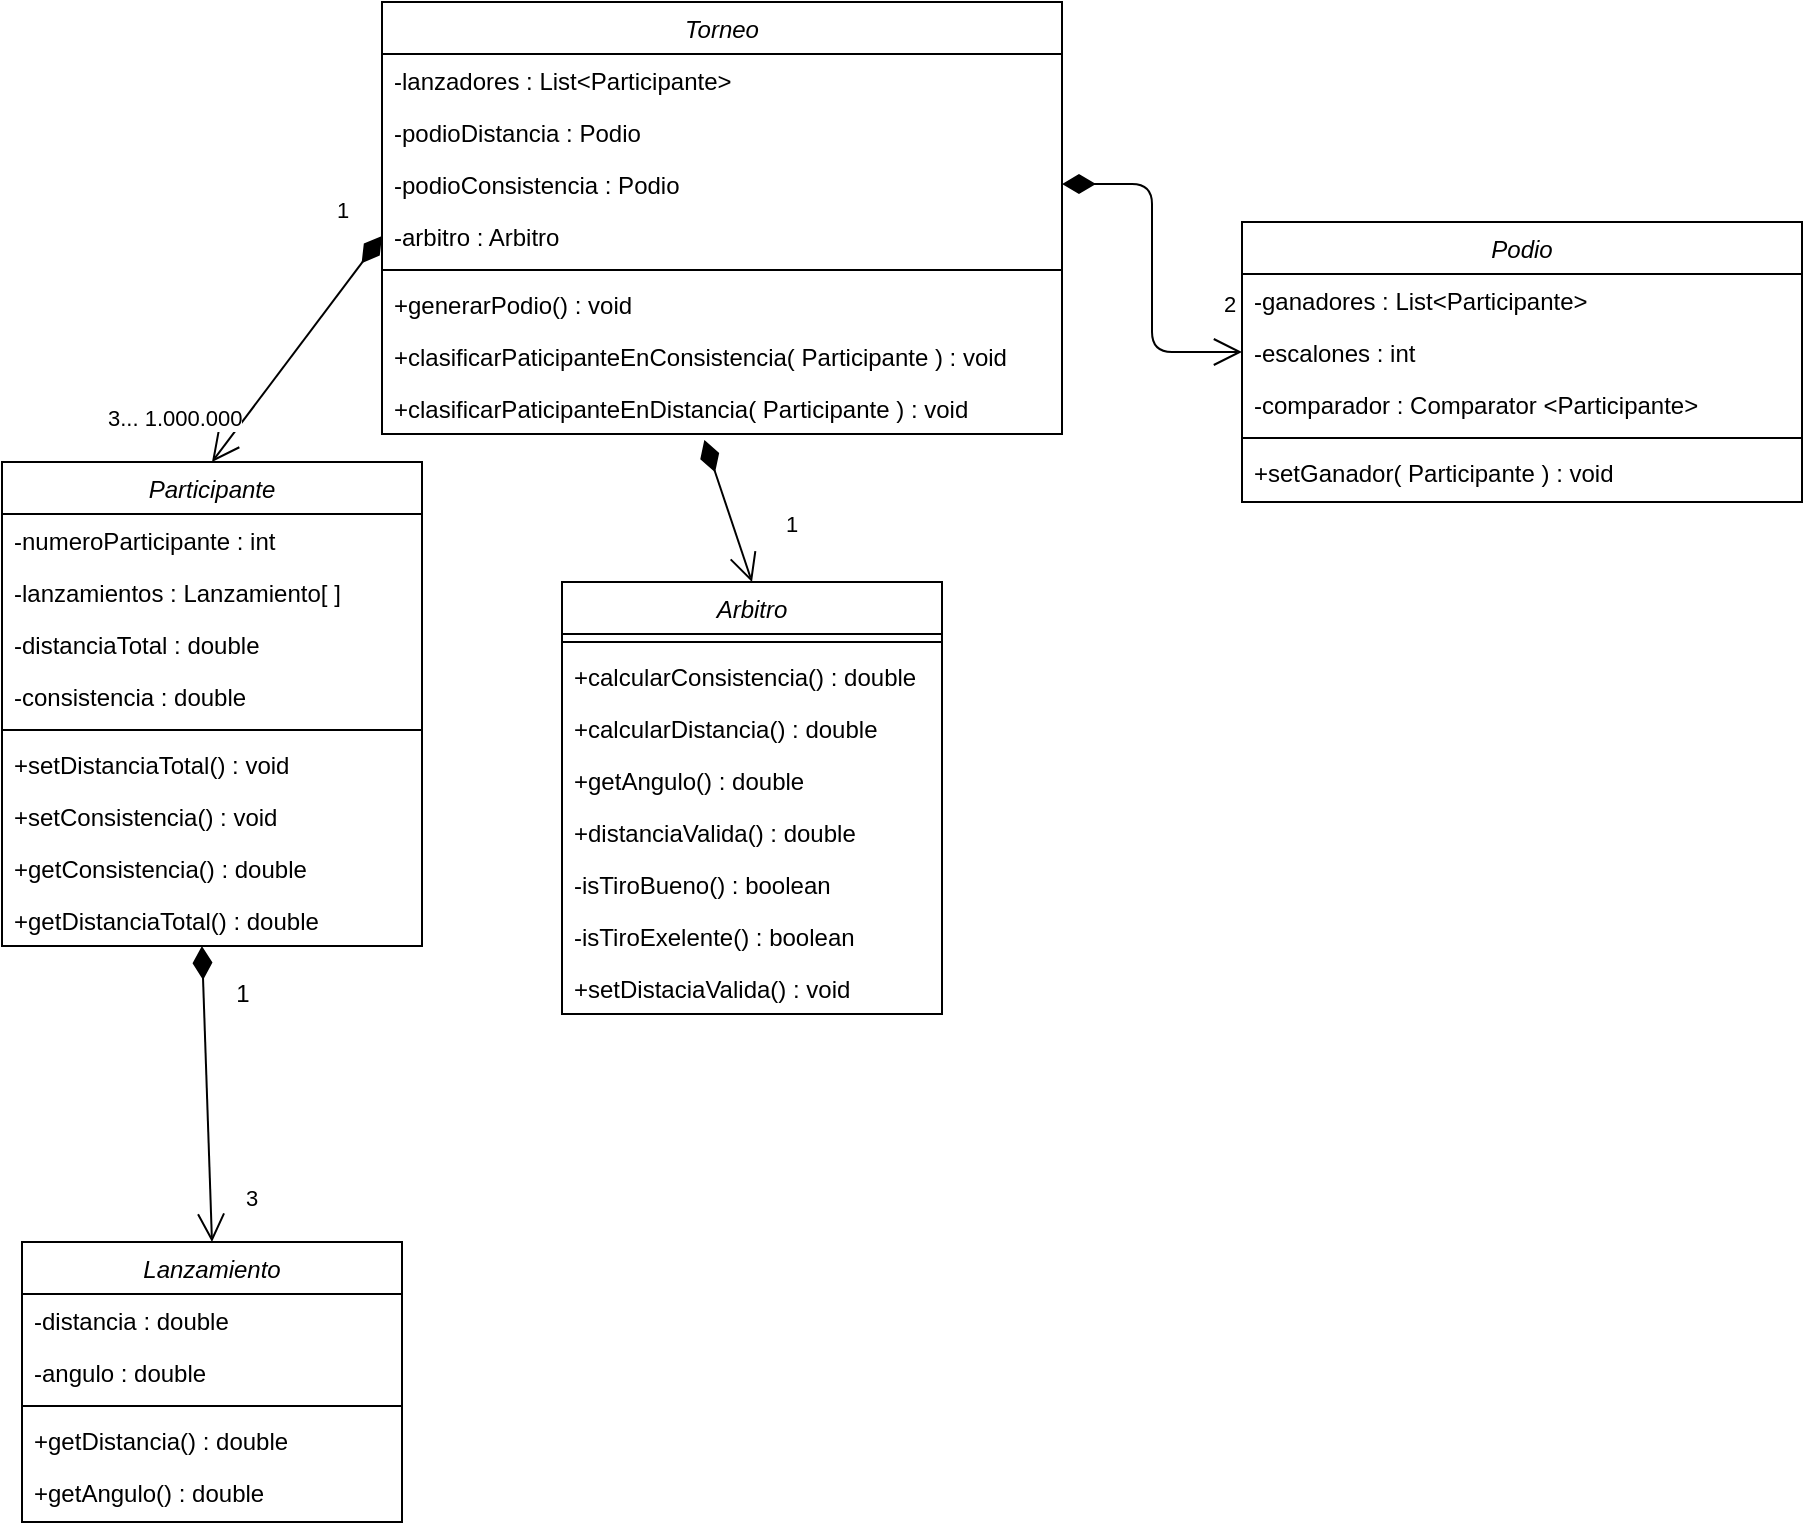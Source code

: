 <mxfile version="14.5.1" type="device" pages="2"><diagram id="C5RBs43oDa-KdzZeNtuy" name="Page-1"><mxGraphModel dx="1730" dy="1012" grid="1" gridSize="10" guides="1" tooltips="1" connect="1" arrows="1" fold="1" page="1" pageScale="1" pageWidth="827" pageHeight="1169" math="0" shadow="0"><root><mxCell id="WIyWlLk6GJQsqaUBKTNV-0"/><mxCell id="WIyWlLk6GJQsqaUBKTNV-1" parent="WIyWlLk6GJQsqaUBKTNV-0"/><mxCell id="zkfFHV4jXpPFQw0GAbJ--0" value="Participante" style="swimlane;fontStyle=2;align=center;verticalAlign=top;childLayout=stackLayout;horizontal=1;startSize=26;horizontalStack=0;resizeParent=1;resizeLast=0;collapsible=1;marginBottom=0;rounded=0;shadow=0;strokeWidth=1;" parent="WIyWlLk6GJQsqaUBKTNV-1" vertex="1"><mxGeometry x="10" y="240" width="210" height="242" as="geometry"><mxRectangle x="230" y="140" width="160" height="26" as="alternateBounds"/></mxGeometry></mxCell><mxCell id="zkfFHV4jXpPFQw0GAbJ--1" value="-numeroParticipante : int" style="text;align=left;verticalAlign=top;spacingLeft=4;spacingRight=4;overflow=hidden;rotatable=0;points=[[0,0.5],[1,0.5]];portConstraint=eastwest;" parent="zkfFHV4jXpPFQw0GAbJ--0" vertex="1"><mxGeometry y="26" width="210" height="26" as="geometry"/></mxCell><mxCell id="zkfFHV4jXpPFQw0GAbJ--2" value="-lanzamientos : Lanzamiento[ ]" style="text;align=left;verticalAlign=top;spacingLeft=4;spacingRight=4;overflow=hidden;rotatable=0;points=[[0,0.5],[1,0.5]];portConstraint=eastwest;rounded=0;shadow=0;html=0;" parent="zkfFHV4jXpPFQw0GAbJ--0" vertex="1"><mxGeometry y="52" width="210" height="26" as="geometry"/></mxCell><mxCell id="203Ihn-BrnSox9uaKW_x-2" value="-distanciaTotal : double" style="text;align=left;verticalAlign=top;spacingLeft=4;spacingRight=4;overflow=hidden;rotatable=0;points=[[0,0.5],[1,0.5]];portConstraint=eastwest;rounded=0;shadow=0;html=0;" parent="zkfFHV4jXpPFQw0GAbJ--0" vertex="1"><mxGeometry y="78" width="210" height="26" as="geometry"/></mxCell><mxCell id="203Ihn-BrnSox9uaKW_x-3" value="-consistencia : double" style="text;align=left;verticalAlign=top;spacingLeft=4;spacingRight=4;overflow=hidden;rotatable=0;points=[[0,0.5],[1,0.5]];portConstraint=eastwest;rounded=0;shadow=0;html=0;" parent="zkfFHV4jXpPFQw0GAbJ--0" vertex="1"><mxGeometry y="104" width="210" height="26" as="geometry"/></mxCell><mxCell id="zkfFHV4jXpPFQw0GAbJ--4" value="" style="line;html=1;strokeWidth=1;align=left;verticalAlign=middle;spacingTop=-1;spacingLeft=3;spacingRight=3;rotatable=0;labelPosition=right;points=[];portConstraint=eastwest;" parent="zkfFHV4jXpPFQw0GAbJ--0" vertex="1"><mxGeometry y="130" width="210" height="8" as="geometry"/></mxCell><mxCell id="zkfFHV4jXpPFQw0GAbJ--5" value="+setDistanciaTotal() : void" style="text;align=left;verticalAlign=top;spacingLeft=4;spacingRight=4;overflow=hidden;rotatable=0;points=[[0,0.5],[1,0.5]];portConstraint=eastwest;" parent="zkfFHV4jXpPFQw0GAbJ--0" vertex="1"><mxGeometry y="138" width="210" height="26" as="geometry"/></mxCell><mxCell id="203Ihn-BrnSox9uaKW_x-4" value="+setConsistencia() : void" style="text;align=left;verticalAlign=top;spacingLeft=4;spacingRight=4;overflow=hidden;rotatable=0;points=[[0,0.5],[1,0.5]];portConstraint=eastwest;" parent="zkfFHV4jXpPFQw0GAbJ--0" vertex="1"><mxGeometry y="164" width="210" height="26" as="geometry"/></mxCell><mxCell id="J6cvoRRggDAfU-xA0kc1-6" value="+getConsistencia() : double" style="text;align=left;verticalAlign=top;spacingLeft=4;spacingRight=4;overflow=hidden;rotatable=0;points=[[0,0.5],[1,0.5]];portConstraint=eastwest;" parent="zkfFHV4jXpPFQw0GAbJ--0" vertex="1"><mxGeometry y="190" width="210" height="26" as="geometry"/></mxCell><mxCell id="J6cvoRRggDAfU-xA0kc1-7" value="+getDistanciaTotal() : double" style="text;align=left;verticalAlign=top;spacingLeft=4;spacingRight=4;overflow=hidden;rotatable=0;points=[[0,0.5],[1,0.5]];portConstraint=eastwest;" parent="zkfFHV4jXpPFQw0GAbJ--0" vertex="1"><mxGeometry y="216" width="210" height="26" as="geometry"/></mxCell><mxCell id="wadOawGHnDw_Fmof8i2d-0" value="Lanzamiento" style="swimlane;fontStyle=2;align=center;verticalAlign=top;childLayout=stackLayout;horizontal=1;startSize=26;horizontalStack=0;resizeParent=1;resizeLast=0;collapsible=1;marginBottom=0;rounded=0;shadow=0;strokeWidth=1;" parent="WIyWlLk6GJQsqaUBKTNV-1" vertex="1"><mxGeometry x="20" y="630" width="190" height="140" as="geometry"><mxRectangle x="230" y="140" width="160" height="26" as="alternateBounds"/></mxGeometry></mxCell><mxCell id="wadOawGHnDw_Fmof8i2d-1" value="-distancia : double" style="text;align=left;verticalAlign=top;spacingLeft=4;spacingRight=4;overflow=hidden;rotatable=0;points=[[0,0.5],[1,0.5]];portConstraint=eastwest;" parent="wadOawGHnDw_Fmof8i2d-0" vertex="1"><mxGeometry y="26" width="190" height="26" as="geometry"/></mxCell><mxCell id="wadOawGHnDw_Fmof8i2d-2" value="-angulo : double" style="text;align=left;verticalAlign=top;spacingLeft=4;spacingRight=4;overflow=hidden;rotatable=0;points=[[0,0.5],[1,0.5]];portConstraint=eastwest;rounded=0;shadow=0;html=0;" parent="wadOawGHnDw_Fmof8i2d-0" vertex="1"><mxGeometry y="52" width="190" height="26" as="geometry"/></mxCell><mxCell id="wadOawGHnDw_Fmof8i2d-4" value="" style="line;html=1;strokeWidth=1;align=left;verticalAlign=middle;spacingTop=-1;spacingLeft=3;spacingRight=3;rotatable=0;labelPosition=right;points=[];portConstraint=eastwest;" parent="wadOawGHnDw_Fmof8i2d-0" vertex="1"><mxGeometry y="78" width="190" height="8" as="geometry"/></mxCell><mxCell id="wadOawGHnDw_Fmof8i2d-5" value="+getDistancia() : double" style="text;align=left;verticalAlign=top;spacingLeft=4;spacingRight=4;overflow=hidden;rotatable=0;points=[[0,0.5],[1,0.5]];portConstraint=eastwest;" parent="wadOawGHnDw_Fmof8i2d-0" vertex="1"><mxGeometry y="86" width="190" height="26" as="geometry"/></mxCell><mxCell id="wadOawGHnDw_Fmof8i2d-6" value="+getAngulo() : double" style="text;align=left;verticalAlign=top;spacingLeft=4;spacingRight=4;overflow=hidden;rotatable=0;points=[[0,0.5],[1,0.5]];portConstraint=eastwest;" parent="wadOawGHnDw_Fmof8i2d-0" vertex="1"><mxGeometry y="112" width="190" height="26" as="geometry"/></mxCell><mxCell id="wadOawGHnDw_Fmof8i2d-8" value="Torneo" style="swimlane;fontStyle=2;align=center;verticalAlign=top;childLayout=stackLayout;horizontal=1;startSize=26;horizontalStack=0;resizeParent=1;resizeLast=0;collapsible=1;marginBottom=0;rounded=0;shadow=0;strokeWidth=1;" parent="WIyWlLk6GJQsqaUBKTNV-1" vertex="1"><mxGeometry x="200" y="10" width="340" height="216" as="geometry"><mxRectangle x="230" y="140" width="160" height="26" as="alternateBounds"/></mxGeometry></mxCell><mxCell id="wadOawGHnDw_Fmof8i2d-9" value="-lanzadores : List&lt;Participante&gt;" style="text;align=left;verticalAlign=top;spacingLeft=4;spacingRight=4;overflow=hidden;rotatable=0;points=[[0,0.5],[1,0.5]];portConstraint=eastwest;" parent="wadOawGHnDw_Fmof8i2d-8" vertex="1"><mxGeometry y="26" width="340" height="26" as="geometry"/></mxCell><mxCell id="wadOawGHnDw_Fmof8i2d-10" value="-podioDistancia : Podio" style="text;align=left;verticalAlign=top;spacingLeft=4;spacingRight=4;overflow=hidden;rotatable=0;points=[[0,0.5],[1,0.5]];portConstraint=eastwest;rounded=0;shadow=0;html=0;" parent="wadOawGHnDw_Fmof8i2d-8" vertex="1"><mxGeometry y="52" width="340" height="26" as="geometry"/></mxCell><mxCell id="J6cvoRRggDAfU-xA0kc1-4" value="-podioConsistencia : Podio" style="text;align=left;verticalAlign=top;spacingLeft=4;spacingRight=4;overflow=hidden;rotatable=0;points=[[0,0.5],[1,0.5]];portConstraint=eastwest;rounded=0;shadow=0;html=0;" parent="wadOawGHnDw_Fmof8i2d-8" vertex="1"><mxGeometry y="78" width="340" height="26" as="geometry"/></mxCell><mxCell id="lCgNMdjOoGHEnWNnT1DN-0" value="-arbitro : Arbitro" style="text;align=left;verticalAlign=top;spacingLeft=4;spacingRight=4;overflow=hidden;rotatable=0;points=[[0,0.5],[1,0.5]];portConstraint=eastwest;rounded=0;shadow=0;html=0;" parent="wadOawGHnDw_Fmof8i2d-8" vertex="1"><mxGeometry y="104" width="340" height="26" as="geometry"/></mxCell><mxCell id="wadOawGHnDw_Fmof8i2d-11" value="" style="line;html=1;strokeWidth=1;align=left;verticalAlign=middle;spacingTop=-1;spacingLeft=3;spacingRight=3;rotatable=0;labelPosition=right;points=[];portConstraint=eastwest;" parent="wadOawGHnDw_Fmof8i2d-8" vertex="1"><mxGeometry y="130" width="340" height="8" as="geometry"/></mxCell><mxCell id="wadOawGHnDw_Fmof8i2d-17" value="+generarPodio() : void" style="text;align=left;verticalAlign=top;spacingLeft=4;spacingRight=4;overflow=hidden;rotatable=0;points=[[0,0.5],[1,0.5]];portConstraint=eastwest;" parent="wadOawGHnDw_Fmof8i2d-8" vertex="1"><mxGeometry y="138" width="340" height="26" as="geometry"/></mxCell><mxCell id="wadOawGHnDw_Fmof8i2d-18" value="+clasificarPaticipanteEnConsistencia( Participante ) : void" style="text;align=left;verticalAlign=top;spacingLeft=4;spacingRight=4;overflow=hidden;rotatable=0;points=[[0,0.5],[1,0.5]];portConstraint=eastwest;" parent="wadOawGHnDw_Fmof8i2d-8" vertex="1"><mxGeometry y="164" width="340" height="26" as="geometry"/></mxCell><mxCell id="lCgNMdjOoGHEnWNnT1DN-1" value="+clasificarPaticipanteEnDistancia( Participante ) : void" style="text;align=left;verticalAlign=top;spacingLeft=4;spacingRight=4;overflow=hidden;rotatable=0;points=[[0,0.5],[1,0.5]];portConstraint=eastwest;" parent="wadOawGHnDw_Fmof8i2d-8" vertex="1"><mxGeometry y="190" width="340" height="26" as="geometry"/></mxCell><mxCell id="wadOawGHnDw_Fmof8i2d-13" value="Podio" style="swimlane;fontStyle=2;align=center;verticalAlign=top;childLayout=stackLayout;horizontal=1;startSize=26;horizontalStack=0;resizeParent=1;resizeLast=0;collapsible=1;marginBottom=0;rounded=0;shadow=0;strokeWidth=1;" parent="WIyWlLk6GJQsqaUBKTNV-1" vertex="1"><mxGeometry x="630" y="120" width="280" height="140" as="geometry"><mxRectangle x="230" y="140" width="160" height="26" as="alternateBounds"/></mxGeometry></mxCell><mxCell id="wadOawGHnDw_Fmof8i2d-15" value="-ganadores : List&lt;Participante&gt;" style="text;align=left;verticalAlign=top;spacingLeft=4;spacingRight=4;overflow=hidden;rotatable=0;points=[[0,0.5],[1,0.5]];portConstraint=eastwest;rounded=0;shadow=0;html=0;" parent="wadOawGHnDw_Fmof8i2d-13" vertex="1"><mxGeometry y="26" width="280" height="26" as="geometry"/></mxCell><mxCell id="wadOawGHnDw_Fmof8i2d-19" value="-escalones : int" style="text;align=left;verticalAlign=top;spacingLeft=4;spacingRight=4;overflow=hidden;rotatable=0;points=[[0,0.5],[1,0.5]];portConstraint=eastwest;rounded=0;shadow=0;html=0;" parent="wadOawGHnDw_Fmof8i2d-13" vertex="1"><mxGeometry y="52" width="280" height="26" as="geometry"/></mxCell><mxCell id="J6cvoRRggDAfU-xA0kc1-9" value="-comparador : Comparator &lt;Participante&gt;" style="text;align=left;verticalAlign=top;spacingLeft=4;spacingRight=4;overflow=hidden;rotatable=0;points=[[0,0.5],[1,0.5]];portConstraint=eastwest;rounded=0;shadow=0;html=0;" parent="wadOawGHnDw_Fmof8i2d-13" vertex="1"><mxGeometry y="78" width="280" height="26" as="geometry"/></mxCell><mxCell id="wadOawGHnDw_Fmof8i2d-16" value="" style="line;html=1;strokeWidth=1;align=left;verticalAlign=middle;spacingTop=-1;spacingLeft=3;spacingRight=3;rotatable=0;labelPosition=right;points=[];portConstraint=eastwest;" parent="wadOawGHnDw_Fmof8i2d-13" vertex="1"><mxGeometry y="104" width="280" height="8" as="geometry"/></mxCell><mxCell id="203Ihn-BrnSox9uaKW_x-5" value="+setGanador( Participante ) : void" style="text;align=left;verticalAlign=top;spacingLeft=4;spacingRight=4;overflow=hidden;rotatable=0;points=[[0,0.5],[1,0.5]];portConstraint=eastwest;rounded=0;shadow=0;html=0;" parent="wadOawGHnDw_Fmof8i2d-13" vertex="1"><mxGeometry y="112" width="280" height="26" as="geometry"/></mxCell><mxCell id="wadOawGHnDw_Fmof8i2d-20" value="3... 1.000.000" style="endArrow=open;html=1;endSize=12;startArrow=diamondThin;startSize=14;startFill=1;align=left;verticalAlign=bottom;entryX=0.5;entryY=0;entryDx=0;entryDy=0;exitX=0;exitY=0.5;exitDx=0;exitDy=0;" parent="WIyWlLk6GJQsqaUBKTNV-1" source="lCgNMdjOoGHEnWNnT1DN-0" target="zkfFHV4jXpPFQw0GAbJ--0" edge="1"><mxGeometry x="1" y="-56" relative="1" as="geometry"><mxPoint x="260" y="119" as="sourcePoint"/><mxPoint x="410" y="230" as="targetPoint"/><mxPoint x="-9" y="21" as="offset"/></mxGeometry></mxCell><mxCell id="lCgNMdjOoGHEnWNnT1DN-16" value="1" style="edgeLabel;html=1;align=center;verticalAlign=middle;resizable=0;points=[];" parent="wadOawGHnDw_Fmof8i2d-20" vertex="1" connectable="0"><mxGeometry x="-0.77" y="-1" relative="1" as="geometry"><mxPoint x="-9.26" y="-25.48" as="offset"/></mxGeometry></mxCell><mxCell id="wadOawGHnDw_Fmof8i2d-22" value="3" style="endArrow=open;html=1;endSize=12;startArrow=diamondThin;startSize=14;startFill=1;align=left;verticalAlign=bottom;entryX=0.5;entryY=0;entryDx=0;entryDy=0;exitX=0.476;exitY=1;exitDx=0;exitDy=0;exitPerimeter=0;" parent="WIyWlLk6GJQsqaUBKTNV-1" source="J6cvoRRggDAfU-xA0kc1-7" target="wadOawGHnDw_Fmof8i2d-0" edge="1"><mxGeometry x="0.831" y="15" relative="1" as="geometry"><mxPoint x="115" y="460" as="sourcePoint"/><mxPoint x="365" y="310" as="targetPoint"/><mxPoint as="offset"/></mxGeometry></mxCell><mxCell id="lCgNMdjOoGHEnWNnT1DN-2" value="Arbitro" style="swimlane;fontStyle=2;align=center;verticalAlign=top;childLayout=stackLayout;horizontal=1;startSize=26;horizontalStack=0;resizeParent=1;resizeLast=0;collapsible=1;marginBottom=0;rounded=0;shadow=0;strokeWidth=1;" parent="WIyWlLk6GJQsqaUBKTNV-1" vertex="1"><mxGeometry x="290" y="300" width="190" height="216" as="geometry"><mxRectangle x="230" y="140" width="160" height="26" as="alternateBounds"/></mxGeometry></mxCell><mxCell id="lCgNMdjOoGHEnWNnT1DN-5" value="" style="line;html=1;strokeWidth=1;align=left;verticalAlign=middle;spacingTop=-1;spacingLeft=3;spacingRight=3;rotatable=0;labelPosition=right;points=[];portConstraint=eastwest;" parent="lCgNMdjOoGHEnWNnT1DN-2" vertex="1"><mxGeometry y="26" width="190" height="8" as="geometry"/></mxCell><mxCell id="lCgNMdjOoGHEnWNnT1DN-6" value="+calcularConsistencia() : double" style="text;align=left;verticalAlign=top;spacingLeft=4;spacingRight=4;overflow=hidden;rotatable=0;points=[[0,0.5],[1,0.5]];portConstraint=eastwest;" parent="lCgNMdjOoGHEnWNnT1DN-2" vertex="1"><mxGeometry y="34" width="190" height="26" as="geometry"/></mxCell><mxCell id="203Ihn-BrnSox9uaKW_x-7" value="+calcularDistancia() : double" style="text;align=left;verticalAlign=top;spacingLeft=4;spacingRight=4;overflow=hidden;rotatable=0;points=[[0,0.5],[1,0.5]];portConstraint=eastwest;rounded=0;shadow=0;html=0;" parent="lCgNMdjOoGHEnWNnT1DN-2" vertex="1"><mxGeometry y="60" width="190" height="26" as="geometry"/></mxCell><mxCell id="lCgNMdjOoGHEnWNnT1DN-7" value="+getAngulo() : double" style="text;align=left;verticalAlign=top;spacingLeft=4;spacingRight=4;overflow=hidden;rotatable=0;points=[[0,0.5],[1,0.5]];portConstraint=eastwest;" parent="lCgNMdjOoGHEnWNnT1DN-2" vertex="1"><mxGeometry y="86" width="190" height="26" as="geometry"/></mxCell><mxCell id="lCgNMdjOoGHEnWNnT1DN-8" value="+distanciaValida() : double" style="text;align=left;verticalAlign=top;spacingLeft=4;spacingRight=4;overflow=hidden;rotatable=0;points=[[0,0.5],[1,0.5]];portConstraint=eastwest;" parent="lCgNMdjOoGHEnWNnT1DN-2" vertex="1"><mxGeometry y="112" width="190" height="26" as="geometry"/></mxCell><mxCell id="lCgNMdjOoGHEnWNnT1DN-9" value="-isTiroBueno() : boolean" style="text;align=left;verticalAlign=top;spacingLeft=4;spacingRight=4;overflow=hidden;rotatable=0;points=[[0,0.5],[1,0.5]];portConstraint=eastwest;" parent="lCgNMdjOoGHEnWNnT1DN-2" vertex="1"><mxGeometry y="138" width="190" height="26" as="geometry"/></mxCell><mxCell id="lCgNMdjOoGHEnWNnT1DN-10" value="-isTiroExelente() : boolean" style="text;align=left;verticalAlign=top;spacingLeft=4;spacingRight=4;overflow=hidden;rotatable=0;points=[[0,0.5],[1,0.5]];portConstraint=eastwest;" parent="lCgNMdjOoGHEnWNnT1DN-2" vertex="1"><mxGeometry y="164" width="190" height="26" as="geometry"/></mxCell><mxCell id="lCgNMdjOoGHEnWNnT1DN-11" value="+setDistaciaValida() : void" style="text;align=left;verticalAlign=top;spacingLeft=4;spacingRight=4;overflow=hidden;rotatable=0;points=[[0,0.5],[1,0.5]];portConstraint=eastwest;" parent="lCgNMdjOoGHEnWNnT1DN-2" vertex="1"><mxGeometry y="190" width="190" height="26" as="geometry"/></mxCell><mxCell id="lCgNMdjOoGHEnWNnT1DN-12" value="1" style="endArrow=open;html=1;endSize=12;startArrow=diamondThin;startSize=14;startFill=1;align=left;verticalAlign=bottom;entryX=0.5;entryY=0;entryDx=0;entryDy=0;exitX=0.474;exitY=1.115;exitDx=0;exitDy=0;exitPerimeter=0;" parent="WIyWlLk6GJQsqaUBKTNV-1" source="lCgNMdjOoGHEnWNnT1DN-1" target="lCgNMdjOoGHEnWNnT1DN-2" edge="1"><mxGeometry x="0.621" y="21" relative="1" as="geometry"><mxPoint x="125" y="432.002" as="sourcePoint"/><mxPoint x="125" y="550" as="targetPoint"/><mxPoint as="offset"/></mxGeometry></mxCell><mxCell id="lCgNMdjOoGHEnWNnT1DN-17" value="1" style="text;html=1;align=center;verticalAlign=middle;resizable=0;points=[];autosize=1;strokeColor=none;" parent="WIyWlLk6GJQsqaUBKTNV-1" vertex="1"><mxGeometry x="120" y="496" width="20" height="20" as="geometry"/></mxCell><mxCell id="J6cvoRRggDAfU-xA0kc1-10" value="2" style="endArrow=open;html=1;endSize=12;startArrow=diamondThin;startSize=14;startFill=1;edgeStyle=orthogonalEdgeStyle;align=left;verticalAlign=bottom;exitX=1;exitY=0.5;exitDx=0;exitDy=0;entryX=0;entryY=0.5;entryDx=0;entryDy=0;" parent="WIyWlLk6GJQsqaUBKTNV-1" source="J6cvoRRggDAfU-xA0kc1-4" target="wadOawGHnDw_Fmof8i2d-19" edge="1"><mxGeometry x="0.866" y="15" relative="1" as="geometry"><mxPoint x="550" y="310" as="sourcePoint"/><mxPoint x="710" y="310" as="targetPoint"/><mxPoint as="offset"/></mxGeometry></mxCell></root></mxGraphModel></diagram><diagram id="Q881FUYu3Rc42yuusL1y" name="Page-2"><mxGraphModel dx="1221" dy="714" grid="1" gridSize="10" guides="1" tooltips="1" connect="1" arrows="1" fold="1" page="1" pageScale="1" pageWidth="850" pageHeight="1100" math="0" shadow="0"><root><mxCell id="ja5ky7xQfUqq_Jv9OBlM-0"/><mxCell id="ja5ky7xQfUqq_Jv9OBlM-1" parent="ja5ky7xQfUqq_Jv9OBlM-0"/><mxCell id="ja5ky7xQfUqq_Jv9OBlM-2" value="Participante" style="swimlane;fontStyle=2;align=center;verticalAlign=top;childLayout=stackLayout;horizontal=1;startSize=26;horizontalStack=0;resizeParent=1;resizeLast=0;collapsible=1;marginBottom=0;rounded=0;shadow=0;strokeWidth=1;" vertex="1" parent="ja5ky7xQfUqq_Jv9OBlM-1"><mxGeometry x="610" y="250" width="210" height="242" as="geometry"><mxRectangle x="230" y="140" width="160" height="26" as="alternateBounds"/></mxGeometry></mxCell><mxCell id="ja5ky7xQfUqq_Jv9OBlM-3" value="-numeroParticipante : int" style="text;align=left;verticalAlign=top;spacingLeft=4;spacingRight=4;overflow=hidden;rotatable=0;points=[[0,0.5],[1,0.5]];portConstraint=eastwest;" vertex="1" parent="ja5ky7xQfUqq_Jv9OBlM-2"><mxGeometry y="26" width="210" height="26" as="geometry"/></mxCell><mxCell id="ja5ky7xQfUqq_Jv9OBlM-4" value="-lanzamientos : Lanzamiento[ ]" style="text;align=left;verticalAlign=top;spacingLeft=4;spacingRight=4;overflow=hidden;rotatable=0;points=[[0,0.5],[1,0.5]];portConstraint=eastwest;rounded=0;shadow=0;html=0;" vertex="1" parent="ja5ky7xQfUqq_Jv9OBlM-2"><mxGeometry y="52" width="210" height="26" as="geometry"/></mxCell><mxCell id="ja5ky7xQfUqq_Jv9OBlM-5" value="-distanciaTotal : double" style="text;align=left;verticalAlign=top;spacingLeft=4;spacingRight=4;overflow=hidden;rotatable=0;points=[[0,0.5],[1,0.5]];portConstraint=eastwest;rounded=0;shadow=0;html=0;" vertex="1" parent="ja5ky7xQfUqq_Jv9OBlM-2"><mxGeometry y="78" width="210" height="26" as="geometry"/></mxCell><mxCell id="ja5ky7xQfUqq_Jv9OBlM-6" value="-consistencia : double" style="text;align=left;verticalAlign=top;spacingLeft=4;spacingRight=4;overflow=hidden;rotatable=0;points=[[0,0.5],[1,0.5]];portConstraint=eastwest;rounded=0;shadow=0;html=0;" vertex="1" parent="ja5ky7xQfUqq_Jv9OBlM-2"><mxGeometry y="104" width="210" height="26" as="geometry"/></mxCell><mxCell id="ja5ky7xQfUqq_Jv9OBlM-7" value="" style="line;html=1;strokeWidth=1;align=left;verticalAlign=middle;spacingTop=-1;spacingLeft=3;spacingRight=3;rotatable=0;labelPosition=right;points=[];portConstraint=eastwest;" vertex="1" parent="ja5ky7xQfUqq_Jv9OBlM-2"><mxGeometry y="130" width="210" height="8" as="geometry"/></mxCell><mxCell id="ja5ky7xQfUqq_Jv9OBlM-8" value="+setDistanciaTotal() : void" style="text;align=left;verticalAlign=top;spacingLeft=4;spacingRight=4;overflow=hidden;rotatable=0;points=[[0,0.5],[1,0.5]];portConstraint=eastwest;" vertex="1" parent="ja5ky7xQfUqq_Jv9OBlM-2"><mxGeometry y="138" width="210" height="26" as="geometry"/></mxCell><mxCell id="ja5ky7xQfUqq_Jv9OBlM-9" value="+setConsistencia() : void" style="text;align=left;verticalAlign=top;spacingLeft=4;spacingRight=4;overflow=hidden;rotatable=0;points=[[0,0.5],[1,0.5]];portConstraint=eastwest;" vertex="1" parent="ja5ky7xQfUqq_Jv9OBlM-2"><mxGeometry y="164" width="210" height="26" as="geometry"/></mxCell><mxCell id="ja5ky7xQfUqq_Jv9OBlM-10" value="+getConsistencia() : double" style="text;align=left;verticalAlign=top;spacingLeft=4;spacingRight=4;overflow=hidden;rotatable=0;points=[[0,0.5],[1,0.5]];portConstraint=eastwest;" vertex="1" parent="ja5ky7xQfUqq_Jv9OBlM-2"><mxGeometry y="190" width="210" height="26" as="geometry"/></mxCell><mxCell id="ja5ky7xQfUqq_Jv9OBlM-11" value="+getDistanciaTotal() : double" style="text;align=left;verticalAlign=top;spacingLeft=4;spacingRight=4;overflow=hidden;rotatable=0;points=[[0,0.5],[1,0.5]];portConstraint=eastwest;" vertex="1" parent="ja5ky7xQfUqq_Jv9OBlM-2"><mxGeometry y="216" width="210" height="26" as="geometry"/></mxCell><mxCell id="ja5ky7xQfUqq_Jv9OBlM-12" value="Lanzamiento" style="swimlane;fontStyle=2;align=center;verticalAlign=top;childLayout=stackLayout;horizontal=1;startSize=26;horizontalStack=0;resizeParent=1;resizeLast=0;collapsible=1;marginBottom=0;rounded=0;shadow=0;strokeWidth=1;" vertex="1" parent="ja5ky7xQfUqq_Jv9OBlM-1"><mxGeometry x="620" y="640" width="190" height="140" as="geometry"><mxRectangle x="230" y="140" width="160" height="26" as="alternateBounds"/></mxGeometry></mxCell><mxCell id="ja5ky7xQfUqq_Jv9OBlM-13" value="-distancia : double" style="text;align=left;verticalAlign=top;spacingLeft=4;spacingRight=4;overflow=hidden;rotatable=0;points=[[0,0.5],[1,0.5]];portConstraint=eastwest;" vertex="1" parent="ja5ky7xQfUqq_Jv9OBlM-12"><mxGeometry y="26" width="190" height="26" as="geometry"/></mxCell><mxCell id="ja5ky7xQfUqq_Jv9OBlM-14" value="-angulo : double" style="text;align=left;verticalAlign=top;spacingLeft=4;spacingRight=4;overflow=hidden;rotatable=0;points=[[0,0.5],[1,0.5]];portConstraint=eastwest;rounded=0;shadow=0;html=0;" vertex="1" parent="ja5ky7xQfUqq_Jv9OBlM-12"><mxGeometry y="52" width="190" height="26" as="geometry"/></mxCell><mxCell id="ja5ky7xQfUqq_Jv9OBlM-15" value="" style="line;html=1;strokeWidth=1;align=left;verticalAlign=middle;spacingTop=-1;spacingLeft=3;spacingRight=3;rotatable=0;labelPosition=right;points=[];portConstraint=eastwest;" vertex="1" parent="ja5ky7xQfUqq_Jv9OBlM-12"><mxGeometry y="78" width="190" height="8" as="geometry"/></mxCell><mxCell id="ja5ky7xQfUqq_Jv9OBlM-16" value="+getDistancia() : double" style="text;align=left;verticalAlign=top;spacingLeft=4;spacingRight=4;overflow=hidden;rotatable=0;points=[[0,0.5],[1,0.5]];portConstraint=eastwest;" vertex="1" parent="ja5ky7xQfUqq_Jv9OBlM-12"><mxGeometry y="86" width="190" height="26" as="geometry"/></mxCell><mxCell id="ja5ky7xQfUqq_Jv9OBlM-17" value="+getAngulo() : double" style="text;align=left;verticalAlign=top;spacingLeft=4;spacingRight=4;overflow=hidden;rotatable=0;points=[[0,0.5],[1,0.5]];portConstraint=eastwest;" vertex="1" parent="ja5ky7xQfUqq_Jv9OBlM-12"><mxGeometry y="112" width="190" height="26" as="geometry"/></mxCell><mxCell id="ja5ky7xQfUqq_Jv9OBlM-18" value="Torneo" style="swimlane;fontStyle=2;align=center;verticalAlign=top;childLayout=stackLayout;horizontal=1;startSize=26;horizontalStack=0;resizeParent=1;resizeLast=0;collapsible=1;marginBottom=0;rounded=0;shadow=0;strokeWidth=1;" vertex="1" parent="ja5ky7xQfUqq_Jv9OBlM-1"><mxGeometry x="800" y="20" width="340" height="216" as="geometry"><mxRectangle x="230" y="140" width="160" height="26" as="alternateBounds"/></mxGeometry></mxCell><mxCell id="ja5ky7xQfUqq_Jv9OBlM-19" value="-lanzadores : List&lt;Participante&gt;" style="text;align=left;verticalAlign=top;spacingLeft=4;spacingRight=4;overflow=hidden;rotatable=0;points=[[0,0.5],[1,0.5]];portConstraint=eastwest;" vertex="1" parent="ja5ky7xQfUqq_Jv9OBlM-18"><mxGeometry y="26" width="340" height="26" as="geometry"/></mxCell><mxCell id="ja5ky7xQfUqq_Jv9OBlM-20" value="-podioDistancia : Podio" style="text;align=left;verticalAlign=top;spacingLeft=4;spacingRight=4;overflow=hidden;rotatable=0;points=[[0,0.5],[1,0.5]];portConstraint=eastwest;rounded=0;shadow=0;html=0;" vertex="1" parent="ja5ky7xQfUqq_Jv9OBlM-18"><mxGeometry y="52" width="340" height="26" as="geometry"/></mxCell><mxCell id="ja5ky7xQfUqq_Jv9OBlM-21" value="-podioConsistencia : Podio" style="text;align=left;verticalAlign=top;spacingLeft=4;spacingRight=4;overflow=hidden;rotatable=0;points=[[0,0.5],[1,0.5]];portConstraint=eastwest;rounded=0;shadow=0;html=0;" vertex="1" parent="ja5ky7xQfUqq_Jv9OBlM-18"><mxGeometry y="78" width="340" height="26" as="geometry"/></mxCell><mxCell id="ja5ky7xQfUqq_Jv9OBlM-22" value="-arbitro : Arbitro" style="text;align=left;verticalAlign=top;spacingLeft=4;spacingRight=4;overflow=hidden;rotatable=0;points=[[0,0.5],[1,0.5]];portConstraint=eastwest;rounded=0;shadow=0;html=0;" vertex="1" parent="ja5ky7xQfUqq_Jv9OBlM-18"><mxGeometry y="104" width="340" height="26" as="geometry"/></mxCell><mxCell id="ja5ky7xQfUqq_Jv9OBlM-23" value="" style="line;html=1;strokeWidth=1;align=left;verticalAlign=middle;spacingTop=-1;spacingLeft=3;spacingRight=3;rotatable=0;labelPosition=right;points=[];portConstraint=eastwest;" vertex="1" parent="ja5ky7xQfUqq_Jv9OBlM-18"><mxGeometry y="130" width="340" height="8" as="geometry"/></mxCell><mxCell id="ja5ky7xQfUqq_Jv9OBlM-24" value="+generarPodio() : void" style="text;align=left;verticalAlign=top;spacingLeft=4;spacingRight=4;overflow=hidden;rotatable=0;points=[[0,0.5],[1,0.5]];portConstraint=eastwest;" vertex="1" parent="ja5ky7xQfUqq_Jv9OBlM-18"><mxGeometry y="138" width="340" height="26" as="geometry"/></mxCell><mxCell id="ja5ky7xQfUqq_Jv9OBlM-25" value="+clasificarPaticipanteEnConsistencia( Participante ) : void" style="text;align=left;verticalAlign=top;spacingLeft=4;spacingRight=4;overflow=hidden;rotatable=0;points=[[0,0.5],[1,0.5]];portConstraint=eastwest;" vertex="1" parent="ja5ky7xQfUqq_Jv9OBlM-18"><mxGeometry y="164" width="340" height="26" as="geometry"/></mxCell><mxCell id="ja5ky7xQfUqq_Jv9OBlM-26" value="+clasificarPaticipanteEnDistancia( Participante ) : void" style="text;align=left;verticalAlign=top;spacingLeft=4;spacingRight=4;overflow=hidden;rotatable=0;points=[[0,0.5],[1,0.5]];portConstraint=eastwest;" vertex="1" parent="ja5ky7xQfUqq_Jv9OBlM-18"><mxGeometry y="190" width="340" height="26" as="geometry"/></mxCell><mxCell id="ja5ky7xQfUqq_Jv9OBlM-27" value="Podio" style="swimlane;fontStyle=2;align=center;verticalAlign=top;childLayout=stackLayout;horizontal=1;startSize=26;horizontalStack=0;resizeParent=1;resizeLast=0;collapsible=1;marginBottom=0;rounded=0;shadow=0;strokeWidth=1;" vertex="1" parent="ja5ky7xQfUqq_Jv9OBlM-1"><mxGeometry x="1230" y="130" width="280" height="140" as="geometry"><mxRectangle x="230" y="140" width="160" height="26" as="alternateBounds"/></mxGeometry></mxCell><mxCell id="ja5ky7xQfUqq_Jv9OBlM-28" value="-ganadores : List&lt;Participante&gt;" style="text;align=left;verticalAlign=top;spacingLeft=4;spacingRight=4;overflow=hidden;rotatable=0;points=[[0,0.5],[1,0.5]];portConstraint=eastwest;rounded=0;shadow=0;html=0;" vertex="1" parent="ja5ky7xQfUqq_Jv9OBlM-27"><mxGeometry y="26" width="280" height="26" as="geometry"/></mxCell><mxCell id="ja5ky7xQfUqq_Jv9OBlM-29" value="-escalones : int" style="text;align=left;verticalAlign=top;spacingLeft=4;spacingRight=4;overflow=hidden;rotatable=0;points=[[0,0.5],[1,0.5]];portConstraint=eastwest;rounded=0;shadow=0;html=0;" vertex="1" parent="ja5ky7xQfUqq_Jv9OBlM-27"><mxGeometry y="52" width="280" height="26" as="geometry"/></mxCell><mxCell id="ja5ky7xQfUqq_Jv9OBlM-30" value="-comparador : Comparator &lt;Participante&gt;" style="text;align=left;verticalAlign=top;spacingLeft=4;spacingRight=4;overflow=hidden;rotatable=0;points=[[0,0.5],[1,0.5]];portConstraint=eastwest;rounded=0;shadow=0;html=0;" vertex="1" parent="ja5ky7xQfUqq_Jv9OBlM-27"><mxGeometry y="78" width="280" height="26" as="geometry"/></mxCell><mxCell id="ja5ky7xQfUqq_Jv9OBlM-31" value="" style="line;html=1;strokeWidth=1;align=left;verticalAlign=middle;spacingTop=-1;spacingLeft=3;spacingRight=3;rotatable=0;labelPosition=right;points=[];portConstraint=eastwest;" vertex="1" parent="ja5ky7xQfUqq_Jv9OBlM-27"><mxGeometry y="104" width="280" height="8" as="geometry"/></mxCell><mxCell id="ja5ky7xQfUqq_Jv9OBlM-32" value="+setGanador( Participante ) : void" style="text;align=left;verticalAlign=top;spacingLeft=4;spacingRight=4;overflow=hidden;rotatable=0;points=[[0,0.5],[1,0.5]];portConstraint=eastwest;rounded=0;shadow=0;html=0;" vertex="1" parent="ja5ky7xQfUqq_Jv9OBlM-27"><mxGeometry y="112" width="280" height="26" as="geometry"/></mxCell><mxCell id="ja5ky7xQfUqq_Jv9OBlM-33" value="3... 1.000.000" style="endArrow=open;html=1;endSize=12;startArrow=diamondThin;startSize=14;startFill=1;align=left;verticalAlign=bottom;entryX=0.5;entryY=0;entryDx=0;entryDy=0;exitX=0;exitY=0.5;exitDx=0;exitDy=0;" edge="1" parent="ja5ky7xQfUqq_Jv9OBlM-1" source="ja5ky7xQfUqq_Jv9OBlM-22" target="ja5ky7xQfUqq_Jv9OBlM-2"><mxGeometry x="1" y="-56" relative="1" as="geometry"><mxPoint x="860" y="129" as="sourcePoint"/><mxPoint x="1010" y="240" as="targetPoint"/><mxPoint x="-9" y="21" as="offset"/></mxGeometry></mxCell><mxCell id="ja5ky7xQfUqq_Jv9OBlM-34" value="1" style="edgeLabel;html=1;align=center;verticalAlign=middle;resizable=0;points=[];" vertex="1" connectable="0" parent="ja5ky7xQfUqq_Jv9OBlM-33"><mxGeometry x="-0.77" y="-1" relative="1" as="geometry"><mxPoint x="-9.26" y="-25.48" as="offset"/></mxGeometry></mxCell><mxCell id="ja5ky7xQfUqq_Jv9OBlM-35" value="3" style="endArrow=open;html=1;endSize=12;startArrow=diamondThin;startSize=14;startFill=1;align=left;verticalAlign=bottom;entryX=0.5;entryY=0;entryDx=0;entryDy=0;exitX=0.476;exitY=1;exitDx=0;exitDy=0;exitPerimeter=0;" edge="1" parent="ja5ky7xQfUqq_Jv9OBlM-1" source="ja5ky7xQfUqq_Jv9OBlM-11" target="ja5ky7xQfUqq_Jv9OBlM-12"><mxGeometry x="0.831" y="15" relative="1" as="geometry"><mxPoint x="715" y="470" as="sourcePoint"/><mxPoint x="965" y="320" as="targetPoint"/><mxPoint as="offset"/></mxGeometry></mxCell><mxCell id="ja5ky7xQfUqq_Jv9OBlM-36" value="Arbitro" style="swimlane;fontStyle=2;align=center;verticalAlign=top;childLayout=stackLayout;horizontal=1;startSize=26;horizontalStack=0;resizeParent=1;resizeLast=0;collapsible=1;marginBottom=0;rounded=0;shadow=0;strokeWidth=1;" vertex="1" parent="ja5ky7xQfUqq_Jv9OBlM-1"><mxGeometry x="890" y="310" width="190" height="216" as="geometry"><mxRectangle x="230" y="140" width="160" height="26" as="alternateBounds"/></mxGeometry></mxCell><mxCell id="ja5ky7xQfUqq_Jv9OBlM-37" value="" style="line;html=1;strokeWidth=1;align=left;verticalAlign=middle;spacingTop=-1;spacingLeft=3;spacingRight=3;rotatable=0;labelPosition=right;points=[];portConstraint=eastwest;" vertex="1" parent="ja5ky7xQfUqq_Jv9OBlM-36"><mxGeometry y="26" width="190" height="8" as="geometry"/></mxCell><mxCell id="ja5ky7xQfUqq_Jv9OBlM-38" value="+calcularConsistencia() : double" style="text;align=left;verticalAlign=top;spacingLeft=4;spacingRight=4;overflow=hidden;rotatable=0;points=[[0,0.5],[1,0.5]];portConstraint=eastwest;" vertex="1" parent="ja5ky7xQfUqq_Jv9OBlM-36"><mxGeometry y="34" width="190" height="26" as="geometry"/></mxCell><mxCell id="ja5ky7xQfUqq_Jv9OBlM-39" value="+calcularDistancia() : double" style="text;align=left;verticalAlign=top;spacingLeft=4;spacingRight=4;overflow=hidden;rotatable=0;points=[[0,0.5],[1,0.5]];portConstraint=eastwest;rounded=0;shadow=0;html=0;" vertex="1" parent="ja5ky7xQfUqq_Jv9OBlM-36"><mxGeometry y="60" width="190" height="26" as="geometry"/></mxCell><mxCell id="ja5ky7xQfUqq_Jv9OBlM-40" value="+getAngulo() : double" style="text;align=left;verticalAlign=top;spacingLeft=4;spacingRight=4;overflow=hidden;rotatable=0;points=[[0,0.5],[1,0.5]];portConstraint=eastwest;" vertex="1" parent="ja5ky7xQfUqq_Jv9OBlM-36"><mxGeometry y="86" width="190" height="26" as="geometry"/></mxCell><mxCell id="ja5ky7xQfUqq_Jv9OBlM-41" value="+distanciaValida() : double" style="text;align=left;verticalAlign=top;spacingLeft=4;spacingRight=4;overflow=hidden;rotatable=0;points=[[0,0.5],[1,0.5]];portConstraint=eastwest;" vertex="1" parent="ja5ky7xQfUqq_Jv9OBlM-36"><mxGeometry y="112" width="190" height="26" as="geometry"/></mxCell><mxCell id="ja5ky7xQfUqq_Jv9OBlM-42" value="-isTiroBueno() : boolean" style="text;align=left;verticalAlign=top;spacingLeft=4;spacingRight=4;overflow=hidden;rotatable=0;points=[[0,0.5],[1,0.5]];portConstraint=eastwest;" vertex="1" parent="ja5ky7xQfUqq_Jv9OBlM-36"><mxGeometry y="138" width="190" height="26" as="geometry"/></mxCell><mxCell id="ja5ky7xQfUqq_Jv9OBlM-43" value="-isTiroExelente() : boolean" style="text;align=left;verticalAlign=top;spacingLeft=4;spacingRight=4;overflow=hidden;rotatable=0;points=[[0,0.5],[1,0.5]];portConstraint=eastwest;" vertex="1" parent="ja5ky7xQfUqq_Jv9OBlM-36"><mxGeometry y="164" width="190" height="26" as="geometry"/></mxCell><mxCell id="ja5ky7xQfUqq_Jv9OBlM-44" value="+setDistaciaValida() : void" style="text;align=left;verticalAlign=top;spacingLeft=4;spacingRight=4;overflow=hidden;rotatable=0;points=[[0,0.5],[1,0.5]];portConstraint=eastwest;" vertex="1" parent="ja5ky7xQfUqq_Jv9OBlM-36"><mxGeometry y="190" width="190" height="26" as="geometry"/></mxCell><mxCell id="ja5ky7xQfUqq_Jv9OBlM-45" value="1" style="endArrow=open;html=1;endSize=12;startArrow=diamondThin;startSize=14;startFill=1;align=left;verticalAlign=bottom;entryX=0.5;entryY=0;entryDx=0;entryDy=0;exitX=0.474;exitY=1.115;exitDx=0;exitDy=0;exitPerimeter=0;" edge="1" parent="ja5ky7xQfUqq_Jv9OBlM-1" source="ja5ky7xQfUqq_Jv9OBlM-26" target="ja5ky7xQfUqq_Jv9OBlM-36"><mxGeometry x="0.621" y="21" relative="1" as="geometry"><mxPoint x="725" y="442.002" as="sourcePoint"/><mxPoint x="725" y="560" as="targetPoint"/><mxPoint as="offset"/></mxGeometry></mxCell><mxCell id="ja5ky7xQfUqq_Jv9OBlM-46" value="1" style="text;html=1;align=center;verticalAlign=middle;resizable=0;points=[];autosize=1;strokeColor=none;" vertex="1" parent="ja5ky7xQfUqq_Jv9OBlM-1"><mxGeometry x="720" y="506" width="20" height="20" as="geometry"/></mxCell><mxCell id="ja5ky7xQfUqq_Jv9OBlM-47" value="2" style="endArrow=open;html=1;endSize=12;startArrow=diamondThin;startSize=14;startFill=1;edgeStyle=orthogonalEdgeStyle;align=left;verticalAlign=bottom;exitX=1;exitY=0.5;exitDx=0;exitDy=0;entryX=0;entryY=0.5;entryDx=0;entryDy=0;" edge="1" parent="ja5ky7xQfUqq_Jv9OBlM-1" source="ja5ky7xQfUqq_Jv9OBlM-21" target="ja5ky7xQfUqq_Jv9OBlM-29"><mxGeometry x="0.866" y="15" relative="1" as="geometry"><mxPoint x="1150" y="320" as="sourcePoint"/><mxPoint x="1310" y="320" as="targetPoint"/><mxPoint as="offset"/></mxGeometry></mxCell><mxCell id="ja5ky7xQfUqq_Jv9OBlM-48" value="PorConsistencia" style="swimlane;fontStyle=2;align=center;verticalAlign=top;childLayout=stackLayout;horizontal=1;startSize=26;horizontalStack=0;resizeParent=1;resizeLast=0;collapsible=1;marginBottom=0;rounded=0;shadow=0;strokeWidth=1;" vertex="1" parent="ja5ky7xQfUqq_Jv9OBlM-1"><mxGeometry x="1090" y="400" width="270" height="70" as="geometry"><mxRectangle x="230" y="140" width="160" height="26" as="alternateBounds"/></mxGeometry></mxCell><mxCell id="ja5ky7xQfUqq_Jv9OBlM-71" value="&lt;br&gt;+compare(Participante, Participante) : double" style="text;html=1;align=left;verticalAlign=bottom;resizable=0;points=[];autosize=1;horizontal=1;" vertex="1" parent="ja5ky7xQfUqq_Jv9OBlM-48"><mxGeometry y="26" width="270" height="30" as="geometry"/></mxCell><mxCell id="ja5ky7xQfUqq_Jv9OBlM-60" value="&lt;&lt;interface&gt;&gt;&#10;java.lang.Comparator" style="swimlane;fontStyle=2;align=center;verticalAlign=top;childLayout=stackLayout;horizontal=1;startSize=48;horizontalStack=0;resizeParent=1;resizeLast=0;collapsible=1;marginBottom=0;rounded=0;shadow=0;strokeWidth=1;" vertex="1" parent="ja5ky7xQfUqq_Jv9OBlM-1"><mxGeometry x="1280" y="560" width="190" height="65" as="geometry"><mxRectangle x="230" y="140" width="160" height="26" as="alternateBounds"/></mxGeometry></mxCell><mxCell id="ja5ky7xQfUqq_Jv9OBlM-66" value="" style="strokeWidth=2;html=1;shape=mxgraph.flowchart.annotation_2;align=left;labelPosition=right;pointerEvents=1;rotation=-90;" vertex="1" parent="ja5ky7xQfUqq_Jv9OBlM-1"><mxGeometry x="1330" y="385" width="90" height="260" as="geometry"/></mxCell><mxCell id="ja5ky7xQfUqq_Jv9OBlM-67" value="implements" style="text;html=1;align=center;verticalAlign=middle;resizable=0;points=[];autosize=1;" vertex="1" parent="ja5ky7xQfUqq_Jv9OBlM-1"><mxGeometry x="1330" y="492" width="80" height="20" as="geometry"/></mxCell><mxCell id="ja5ky7xQfUqq_Jv9OBlM-72" value="PorDistancia" style="swimlane;fontStyle=2;align=center;verticalAlign=top;childLayout=stackLayout;horizontal=1;startSize=26;horizontalStack=0;resizeParent=1;resizeLast=0;collapsible=1;marginBottom=0;rounded=0;shadow=0;strokeWidth=1;" vertex="1" parent="ja5ky7xQfUqq_Jv9OBlM-1"><mxGeometry x="1380" y="400" width="270" height="70" as="geometry"><mxRectangle x="230" y="140" width="160" height="26" as="alternateBounds"/></mxGeometry></mxCell><mxCell id="ja5ky7xQfUqq_Jv9OBlM-73" value="&lt;br&gt;+compare(Participante, Participante) : double" style="text;html=1;align=left;verticalAlign=bottom;resizable=0;points=[];autosize=1;horizontal=1;" vertex="1" parent="ja5ky7xQfUqq_Jv9OBlM-72"><mxGeometry y="26" width="270" height="30" as="geometry"/></mxCell><mxCell id="ja5ky7xQfUqq_Jv9OBlM-76" value="" style="strokeWidth=2;html=1;shape=mxgraph.flowchart.annotation_2;align=left;labelPosition=right;pointerEvents=1;rotation=90;" vertex="1" parent="ja5ky7xQfUqq_Jv9OBlM-1"><mxGeometry x="1305" y="206.5" width="130" height="259" as="geometry"/></mxCell></root></mxGraphModel></diagram></mxfile>